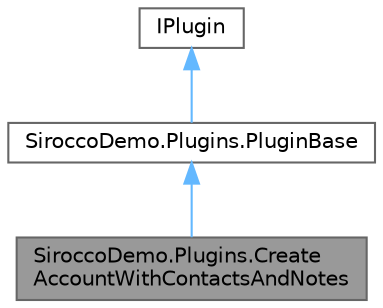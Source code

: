 digraph "SiroccoDemo.Plugins.CreateAccountWithContactsAndNotes"
{
 // LATEX_PDF_SIZE
  bgcolor="transparent";
  edge [fontname=Helvetica,fontsize=10,labelfontname=Helvetica,labelfontsize=10];
  node [fontname=Helvetica,fontsize=10,shape=box,height=0.2,width=0.4];
  Node1 [id="Node000001",label="SiroccoDemo.Plugins.Create\lAccountWithContactsAndNotes",height=0.2,width=0.4,color="gray40", fillcolor="grey60", style="filled", fontcolor="black",tooltip=" "];
  Node2 -> Node1 [id="edge1_Node000001_Node000002",dir="back",color="steelblue1",style="solid",tooltip=" "];
  Node2 [id="Node000002",label="SiroccoDemo.Plugins.PluginBase",height=0.2,width=0.4,color="gray40", fillcolor="white", style="filled",URL="$class_sirocco_demo_1_1_plugins_1_1_plugin_base.html",tooltip=" "];
  Node3 -> Node2 [id="edge2_Node000002_Node000003",dir="back",color="steelblue1",style="solid",tooltip=" "];
  Node3 [id="Node000003",label="IPlugin",height=0.2,width=0.4,color="gray40", fillcolor="white", style="filled",tooltip=" "];
}
